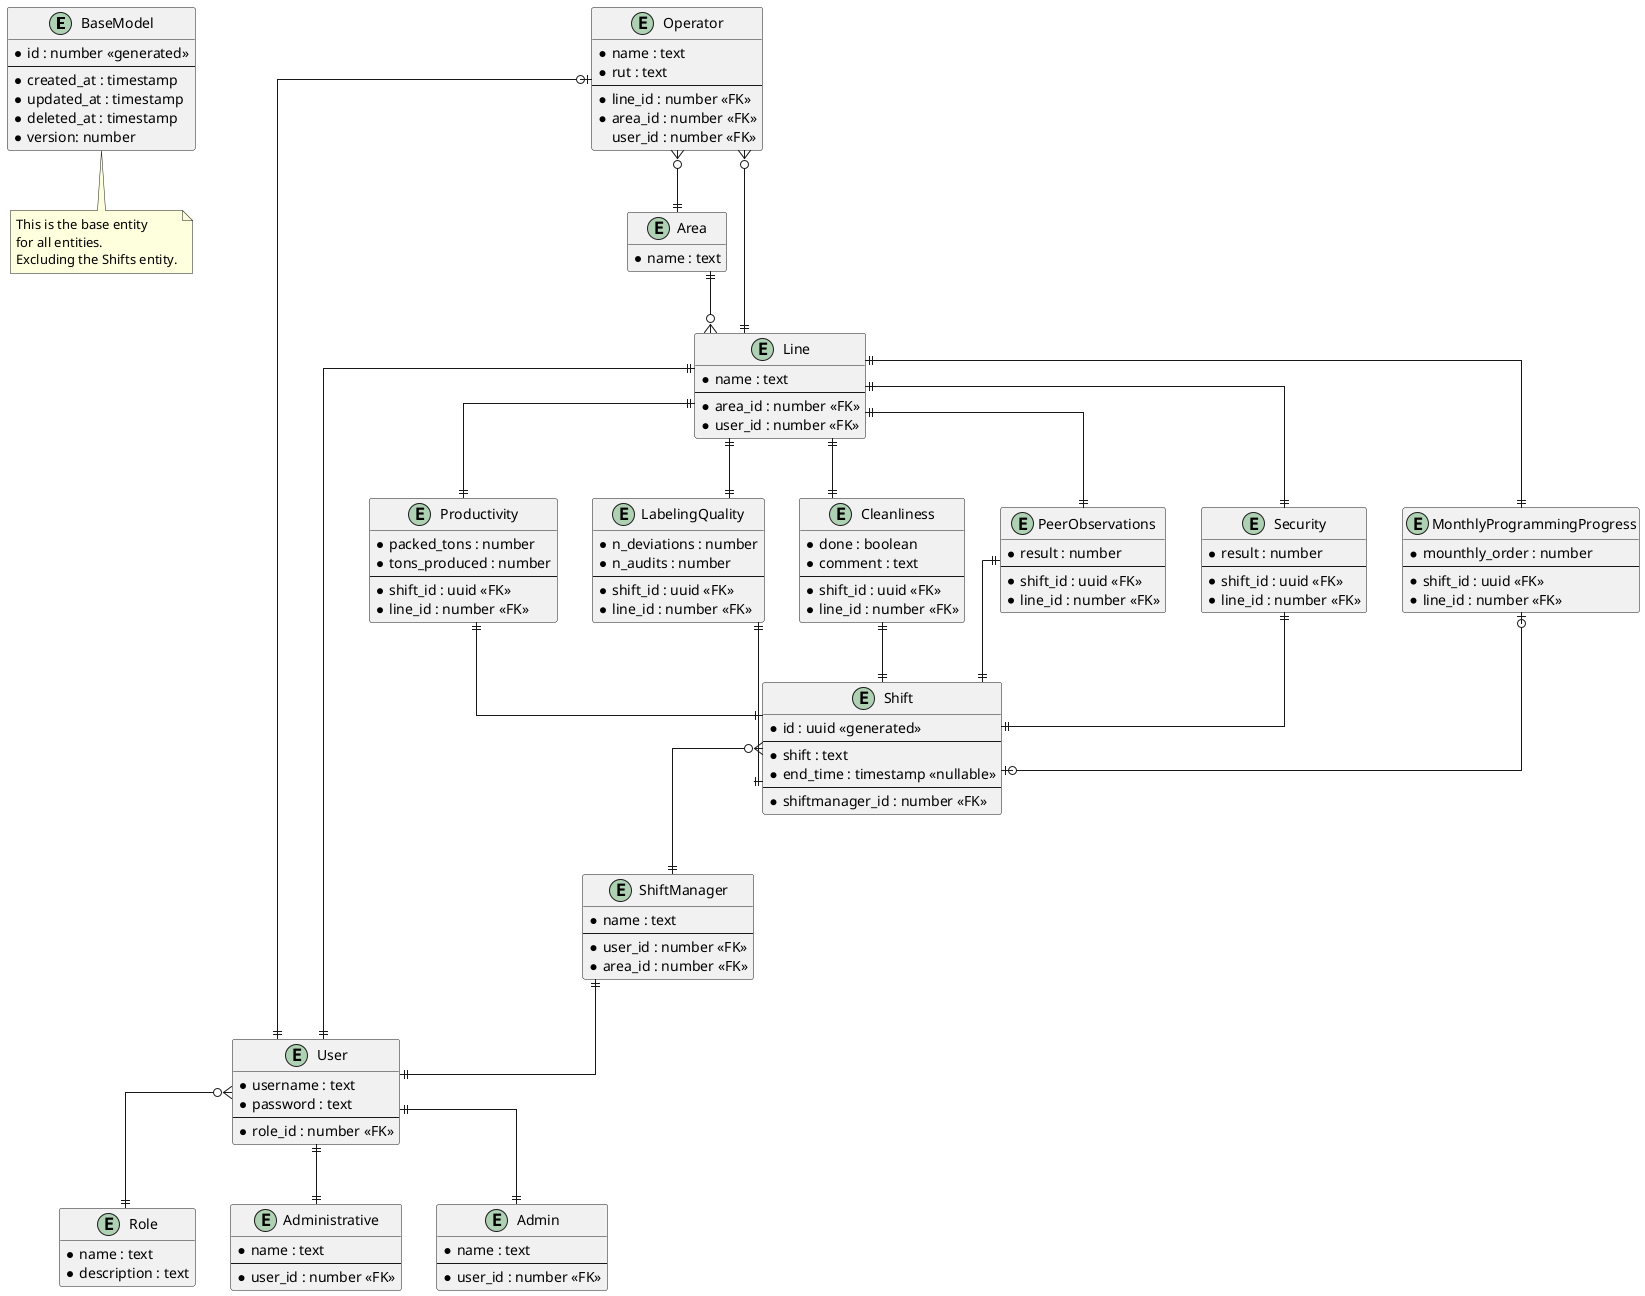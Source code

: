 @startuml ER-Diagram
hide empty methods
skinparam linetype ortho


entity BaseModel {
    * id : number <<generated>>
    --
    * created_at : timestamp
    * updated_at : timestamp
    * deleted_at : timestamp
    * version: number
}

entity Role {
    * name : text
    * description : text
}

entity User {
    * username : text
    * password : text
    --
    * role_id : number <<FK>>
}

entity Administrative {
    * name : text
    --
    * user_id : number <<FK>>
}

entity Admin {
    * name : text
    --
    * user_id : number <<FK>>
}

entity ShiftManager {
    * name : text
    --
    * user_id : number <<FK>>
    * area_id : number <<FK>>
}


entity Area {
    * name : text
}

entity Line {
    * name : text
    --
    * area_id : number <<FK>>
    * user_id : number <<FK>>
}

entity Operator {
    * name : text
    * rut : text
    --
    * line_id : number <<FK>>
    * area_id : number <<FK>>
    user_id : number <<FK>>
}

entity Productivity {
    * packed_tons : number
    * tons_produced : number
    --
    * shift_id : uuid <<FK>>
    * line_id : number <<FK>>
}

entity LabelingQuality {
    * n_deviations : number
    * n_audits : number
    --
    * shift_id : uuid <<FK>>
    * line_id : number <<FK>>
}

entity Cleanliness {
    * done : boolean
    * comment : text
    --
    * shift_id : uuid <<FK>>
    * line_id : number <<FK>>
}

entity PeerObservations {
    * result : number
    --
    * shift_id : uuid <<FK>>
    * line_id : number <<FK>>
}

entity Security {
    * result : number
    --
    * shift_id : uuid <<FK>>
    * line_id : number <<FK>>
}

entity MonthlyProgrammingProgress {
    * mounthly_order : number
    --
    * shift_id : uuid <<FK>>
    * line_id : number <<FK>>
}

entity Shift{
    * id : uuid <<generated>>
    --
    * shift : text
    * end_time : timestamp <<nullable>>
    --
    * shiftmanager_id : number <<FK>>
}

note bottom of BaseModel
    This is the base entity
    for all entities.
    Excluding the Shifts entity.
end note

Line ||--|| User
User ||--|| Administrative
User ||--|| Admin
ShiftManager ||--|| User
Operator |o--|| User
User }o--|| Role
Operator }o--|| Line
Operator }o--|| Area
Area ||--o{ Line

' Productivity }o--|| ShiftManager
' LabelingQuality }o--|| ShiftManager
' Cleanliness }o--|| ShiftManager
' PeerObservations }o--|| ShiftManager
' Security }o--|| ShiftManager
' MonthlyProgrammingProgress }o--|| ShiftManager

Shift }o--|| ShiftManager

Productivity ||--|| Shift
LabelingQuality ||--|| Shift
Cleanliness ||--|| Shift
PeerObservations ||--|| Shift
Security ||--|| Shift
MonthlyProgrammingProgress |o--o| Shift

Line ||--|| Productivity
Line ||--|| LabelingQuality
Line ||--|| Cleanliness
Line ||--|| PeerObservations
Line ||--|| Security
Line ||--|| MonthlyProgrammingProgress


@enduml
